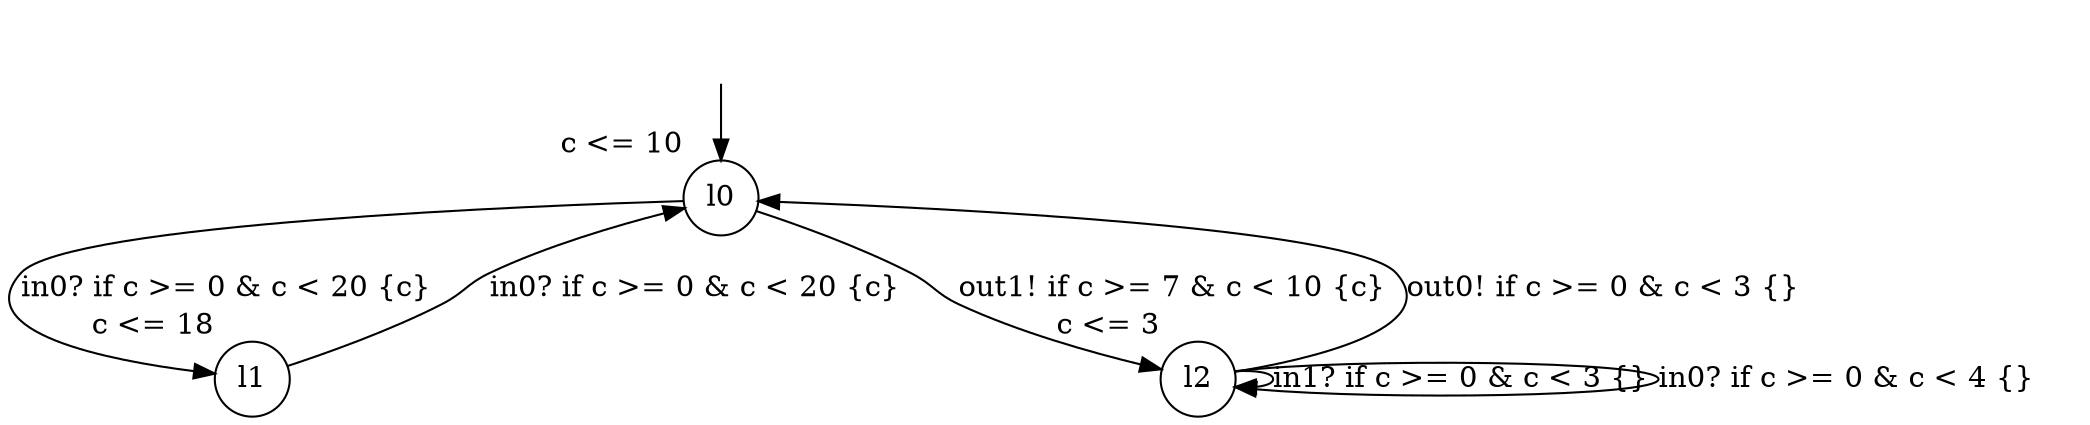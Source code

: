 digraph g {
__start0 [label="" shape="none"];
l0 [shape="circle" margin=0 label="l0", xlabel="c <= 10"];
l1 [shape="circle" margin=0 label="l1", xlabel="c <= 18"];
l2 [shape="circle" margin=0 label="l2", xlabel="c <= 3"];
l0 -> l2 [label="out1! if c >= 7 & c < 10 {c} "];
l0 -> l1 [label="in0? if c >= 0 & c < 20 {c} "];
l1 -> l0 [label="in0? if c >= 0 & c < 20 {c} "];
l2 -> l2 [label="in1? if c >= 0 & c < 3 {} "];
l2 -> l0 [label="out0! if c >= 0 & c < 3 {} "];
l2 -> l2 [label="in0? if c >= 0 & c < 4 {} "];
__start0 -> l0;
}
